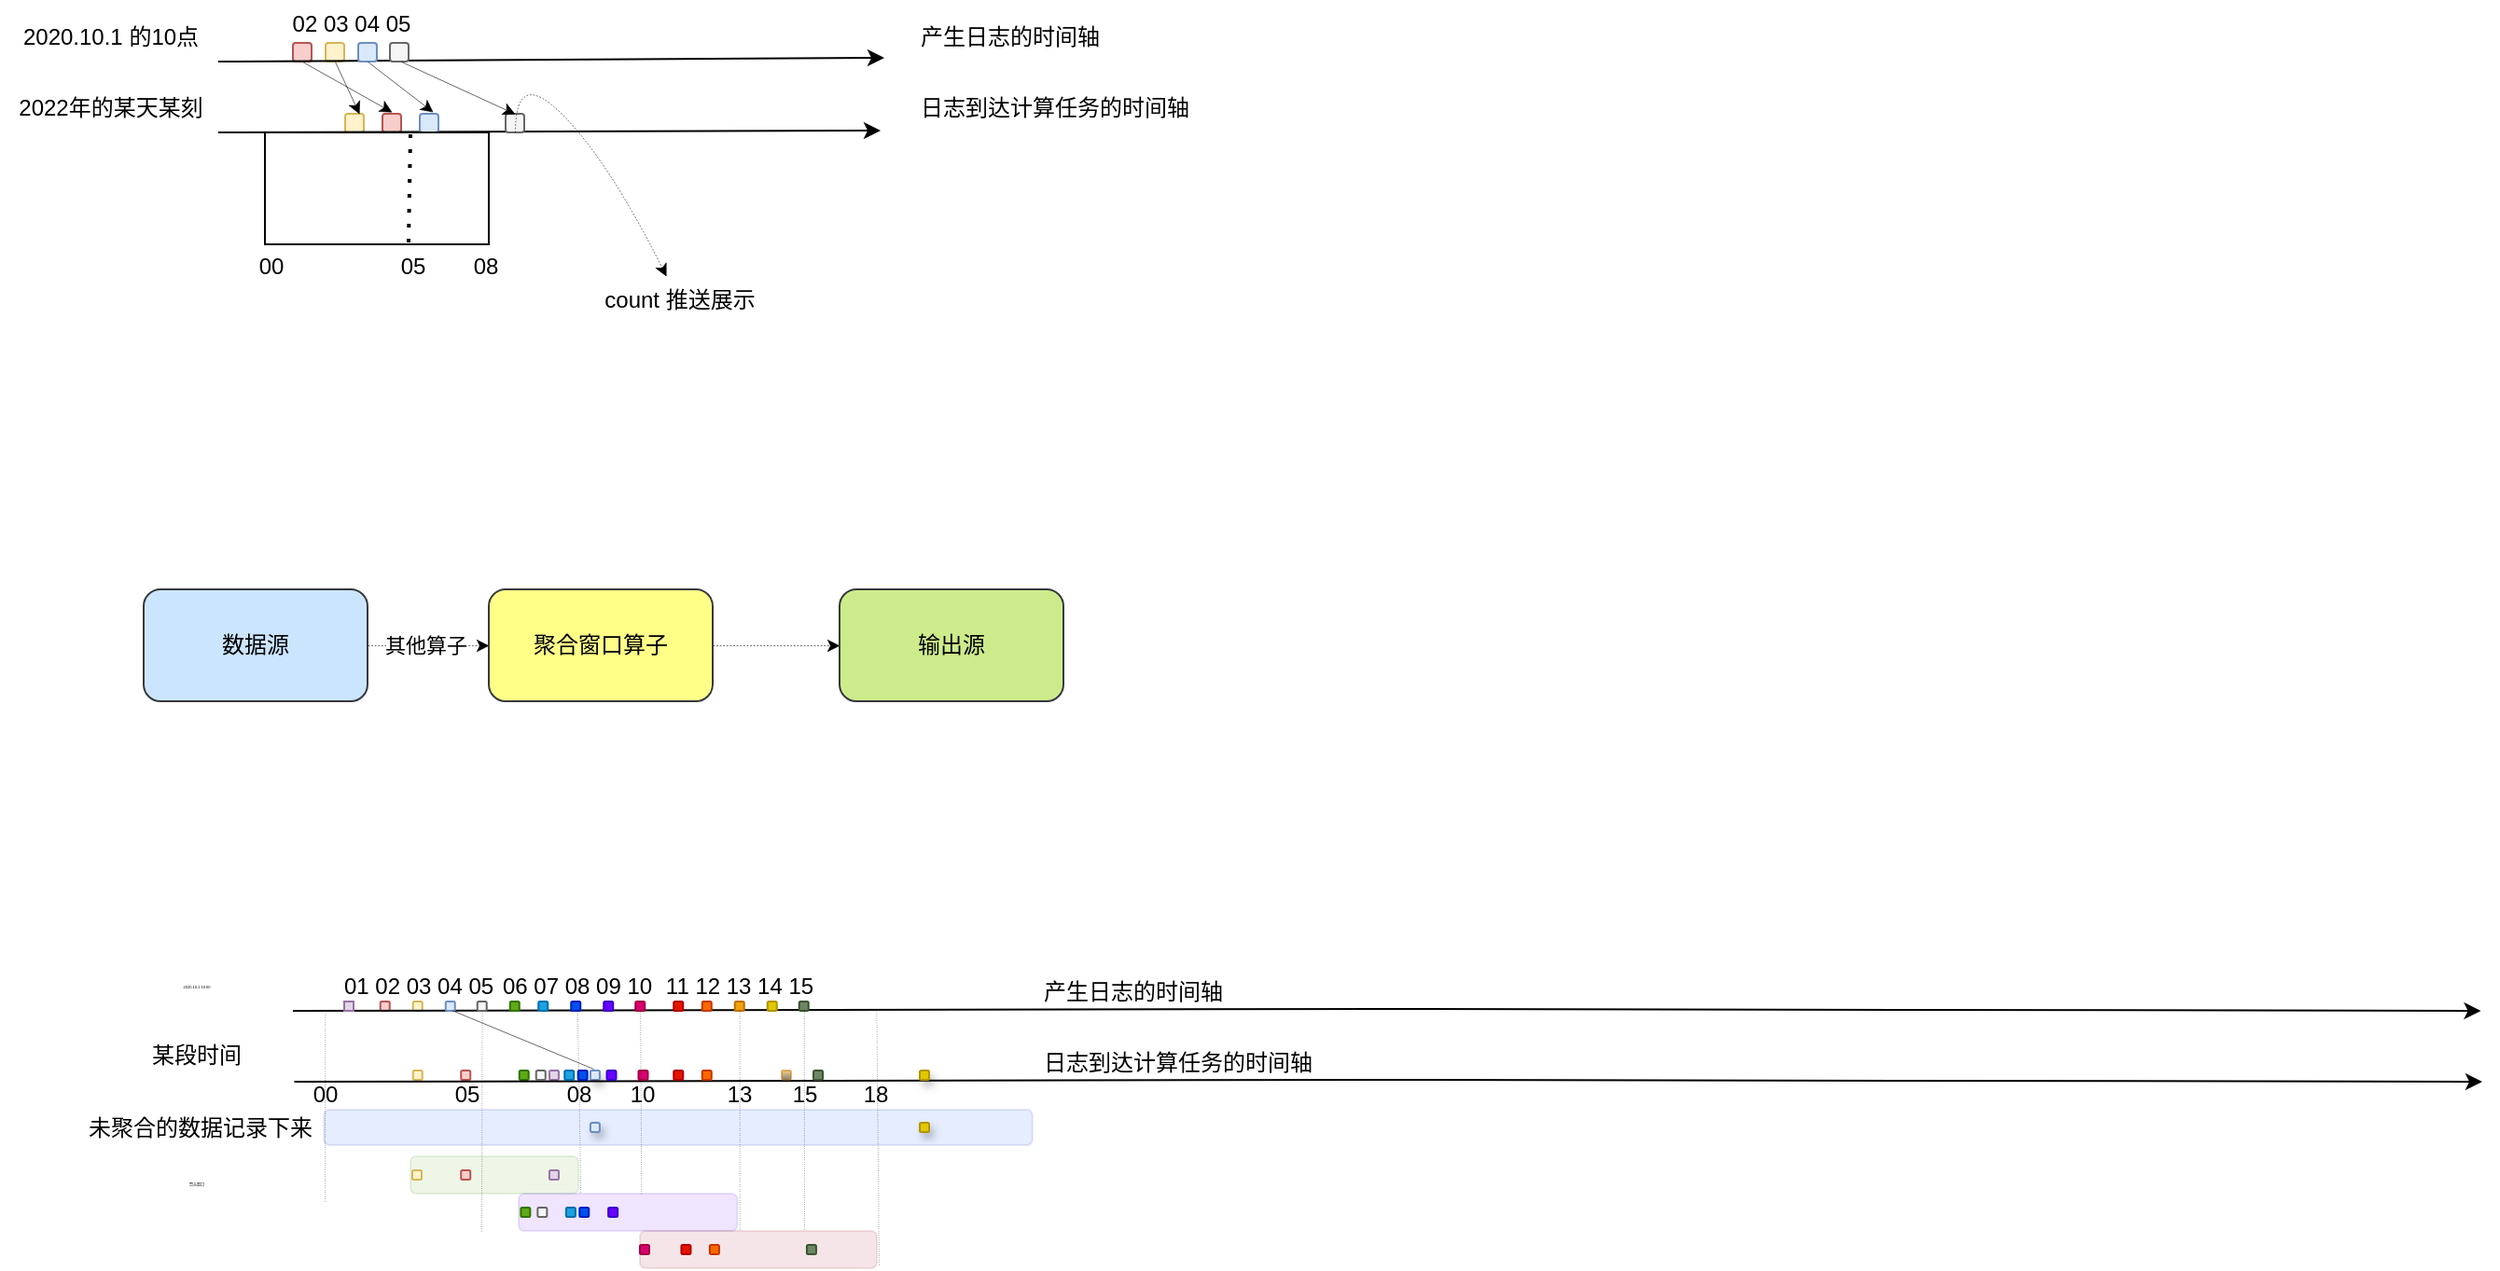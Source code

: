 <mxfile version="20.4.0" type="github">
  <diagram id="sPJugvbC0ONJ9PqJ7Bom" name="第 1 页">
    <mxGraphModel dx="764" dy="430" grid="0" gridSize="10" guides="1" tooltips="1" connect="1" arrows="1" fold="1" page="1" pageScale="1" pageWidth="827" pageHeight="1169" math="0" shadow="0">
      <root>
        <mxCell id="0" />
        <mxCell id="1" parent="0" />
        <mxCell id="6XPgIttAEbWycJ4cvZvO-1" value="" style="rounded=1;whiteSpace=wrap;html=1;fillColor=#f8cecc;strokeColor=#b85450;" parent="1" vertex="1">
          <mxGeometry x="175" y="298" width="10" height="10" as="geometry" />
        </mxCell>
        <mxCell id="6XPgIttAEbWycJ4cvZvO-5" value="" style="rounded=1;whiteSpace=wrap;html=1;fillColor=#fff2cc;strokeColor=#d6b656;" parent="1" vertex="1">
          <mxGeometry x="192.5" y="298" width="10" height="10" as="geometry" />
        </mxCell>
        <mxCell id="6XPgIttAEbWycJ4cvZvO-9" value="" style="endArrow=classic;html=1;rounded=0;strokeWidth=1;" parent="1" edge="1">
          <mxGeometry width="50" height="50" relative="1" as="geometry">
            <mxPoint x="135" y="308" as="sourcePoint" />
            <mxPoint x="492" y="306" as="targetPoint" />
          </mxGeometry>
        </mxCell>
        <mxCell id="6XPgIttAEbWycJ4cvZvO-10" value="" style="rounded=1;whiteSpace=wrap;html=1;fillColor=#f8cecc;strokeColor=#b85450;" parent="1" vertex="1">
          <mxGeometry x="223" y="336" width="10" height="10" as="geometry" />
        </mxCell>
        <mxCell id="6XPgIttAEbWycJ4cvZvO-11" value="" style="rounded=1;whiteSpace=wrap;html=1;fillColor=#fff2cc;strokeColor=#d6b656;" parent="1" vertex="1">
          <mxGeometry x="203" y="336" width="10" height="10" as="geometry" />
        </mxCell>
        <mxCell id="6XPgIttAEbWycJ4cvZvO-12" value="" style="endArrow=classic;html=1;rounded=0;strokeWidth=1;" parent="1" edge="1">
          <mxGeometry width="50" height="50" relative="1" as="geometry">
            <mxPoint x="135" y="346" as="sourcePoint" />
            <mxPoint x="490" y="345" as="targetPoint" />
          </mxGeometry>
        </mxCell>
        <mxCell id="6XPgIttAEbWycJ4cvZvO-15" value="" style="rounded=1;whiteSpace=wrap;html=1;fillColor=#dae8fc;strokeColor=#6c8ebf;" parent="1" vertex="1">
          <mxGeometry x="210" y="298" width="10" height="10" as="geometry" />
        </mxCell>
        <mxCell id="6XPgIttAEbWycJ4cvZvO-16" value="" style="rounded=1;whiteSpace=wrap;html=1;fillColor=#dae8fc;strokeColor=#6c8ebf;" parent="1" vertex="1">
          <mxGeometry x="243" y="336" width="10" height="10" as="geometry" />
        </mxCell>
        <mxCell id="6XPgIttAEbWycJ4cvZvO-17" value="" style="endArrow=classic;html=1;rounded=1;strokeWidth=0.3;exitX=0.5;exitY=1;exitDx=0;exitDy=0;" parent="1" source="6XPgIttAEbWycJ4cvZvO-1" edge="1">
          <mxGeometry width="50" height="50" relative="1" as="geometry">
            <mxPoint x="253" y="360" as="sourcePoint" />
            <mxPoint x="228" y="335" as="targetPoint" />
          </mxGeometry>
        </mxCell>
        <mxCell id="6XPgIttAEbWycJ4cvZvO-18" value="" style="rounded=1;whiteSpace=wrap;html=1;fillColor=#f5f5f5;strokeColor=#666666;fontColor=#333333;" parent="1" vertex="1">
          <mxGeometry x="227" y="298" width="10" height="10" as="geometry" />
        </mxCell>
        <mxCell id="6XPgIttAEbWycJ4cvZvO-19" value="" style="rounded=1;whiteSpace=wrap;html=1;fillColor=#f5f5f5;strokeColor=#666666;fontColor=#333333;" parent="1" vertex="1">
          <mxGeometry x="289" y="336" width="10" height="10" as="geometry" />
        </mxCell>
        <mxCell id="6XPgIttAEbWycJ4cvZvO-20" value="02 03 04 05" style="text;html=1;align=center;verticalAlign=middle;resizable=0;points=[];autosize=1;strokeColor=none;fillColor=none;" parent="1" vertex="1">
          <mxGeometry x="165" y="275" width="81" height="26" as="geometry" />
        </mxCell>
        <mxCell id="6XPgIttAEbWycJ4cvZvO-21" value="产生日志的时间轴" style="text;html=1;align=center;verticalAlign=middle;resizable=0;points=[];autosize=1;strokeColor=none;fillColor=none;" parent="1" vertex="1">
          <mxGeometry x="502" y="282" width="114" height="26" as="geometry" />
        </mxCell>
        <mxCell id="6XPgIttAEbWycJ4cvZvO-22" value="日志到达计算任务的时间轴" style="text;html=1;align=center;verticalAlign=middle;resizable=0;points=[];autosize=1;strokeColor=none;fillColor=none;" parent="1" vertex="1">
          <mxGeometry x="502" y="320" width="162" height="26" as="geometry" />
        </mxCell>
        <mxCell id="6XPgIttAEbWycJ4cvZvO-24" value="" style="endArrow=classic;html=1;rounded=1;strokeWidth=0.3;exitX=0.5;exitY=1;exitDx=0;exitDy=0;entryX=0.75;entryY=0;entryDx=0;entryDy=0;" parent="1" source="6XPgIttAEbWycJ4cvZvO-5" target="6XPgIttAEbWycJ4cvZvO-11" edge="1">
          <mxGeometry width="50" height="50" relative="1" as="geometry">
            <mxPoint x="190" y="318" as="sourcePoint" />
            <mxPoint x="209" y="334" as="targetPoint" />
          </mxGeometry>
        </mxCell>
        <mxCell id="6XPgIttAEbWycJ4cvZvO-25" value="" style="endArrow=classic;html=1;rounded=1;strokeWidth=0.3;exitX=0.5;exitY=1;exitDx=0;exitDy=0;" parent="1" edge="1">
          <mxGeometry width="50" height="50" relative="1" as="geometry">
            <mxPoint x="215" y="308" as="sourcePoint" />
            <mxPoint x="250" y="335" as="targetPoint" />
          </mxGeometry>
        </mxCell>
        <mxCell id="6XPgIttAEbWycJ4cvZvO-26" value="" style="endArrow=classic;html=1;rounded=1;strokeWidth=0.3;exitX=0.5;exitY=1;exitDx=0;exitDy=0;entryX=0.5;entryY=0;entryDx=0;entryDy=0;" parent="1" target="6XPgIttAEbWycJ4cvZvO-19" edge="1">
          <mxGeometry width="50" height="50" relative="1" as="geometry">
            <mxPoint x="233" y="308" as="sourcePoint" />
            <mxPoint x="293.5" y="334" as="targetPoint" />
          </mxGeometry>
        </mxCell>
        <mxCell id="6XPgIttAEbWycJ4cvZvO-29" value="" style="rounded=0;whiteSpace=wrap;html=1;" parent="1" vertex="1">
          <mxGeometry x="160" y="346" width="120" height="60" as="geometry" />
        </mxCell>
        <mxCell id="6XPgIttAEbWycJ4cvZvO-31" value="" style="endArrow=none;dashed=1;html=1;dashPattern=1 3;strokeWidth=2;rounded=1;" parent="1" edge="1">
          <mxGeometry width="50" height="50" relative="1" as="geometry">
            <mxPoint x="237" y="405" as="sourcePoint" />
            <mxPoint x="238" y="347" as="targetPoint" />
          </mxGeometry>
        </mxCell>
        <mxCell id="6XPgIttAEbWycJ4cvZvO-32" value="00" style="text;html=1;align=center;verticalAlign=middle;resizable=0;points=[];autosize=1;strokeColor=none;fillColor=none;" parent="1" vertex="1">
          <mxGeometry x="147" y="405" width="31" height="26" as="geometry" />
        </mxCell>
        <mxCell id="6XPgIttAEbWycJ4cvZvO-33" value="08" style="text;html=1;align=center;verticalAlign=middle;resizable=0;points=[];autosize=1;strokeColor=none;fillColor=none;" parent="1" vertex="1">
          <mxGeometry x="262" y="405" width="31" height="26" as="geometry" />
        </mxCell>
        <mxCell id="6XPgIttAEbWycJ4cvZvO-34" value="" style="curved=1;endArrow=classic;html=1;rounded=1;dashed=1;strokeWidth=0.3;exitX=0.5;exitY=1;exitDx=0;exitDy=0;" parent="1" source="6XPgIttAEbWycJ4cvZvO-19" target="6XPgIttAEbWycJ4cvZvO-35" edge="1">
          <mxGeometry width="50" height="50" relative="1" as="geometry">
            <mxPoint x="344" y="311" as="sourcePoint" />
            <mxPoint x="368" y="471" as="targetPoint" />
            <Array as="points">
              <mxPoint x="294" y="311" />
              <mxPoint x="344" y="361" />
            </Array>
          </mxGeometry>
        </mxCell>
        <mxCell id="6XPgIttAEbWycJ4cvZvO-35" value="count 推送展示" style="text;html=1;align=center;verticalAlign=middle;resizable=0;points=[];autosize=1;strokeColor=none;fillColor=none;" parent="1" vertex="1">
          <mxGeometry x="332" y="423" width="99" height="26" as="geometry" />
        </mxCell>
        <mxCell id="6XPgIttAEbWycJ4cvZvO-36" value="05" style="text;html=1;align=center;verticalAlign=middle;resizable=0;points=[];autosize=1;strokeColor=none;fillColor=none;" parent="1" vertex="1">
          <mxGeometry x="223" y="405" width="31" height="26" as="geometry" />
        </mxCell>
        <mxCell id="6XPgIttAEbWycJ4cvZvO-37" value="2020.10.1 的10点" style="text;html=1;align=center;verticalAlign=middle;resizable=0;points=[];autosize=1;strokeColor=none;fillColor=none;" parent="1" vertex="1">
          <mxGeometry x="21" y="282" width="112" height="26" as="geometry" />
        </mxCell>
        <mxCell id="6XPgIttAEbWycJ4cvZvO-38" value="2022年的某天某刻" style="text;html=1;align=center;verticalAlign=middle;resizable=0;points=[];autosize=1;strokeColor=none;fillColor=none;" parent="1" vertex="1">
          <mxGeometry x="18.5" y="320" width="117" height="26" as="geometry" />
        </mxCell>
        <mxCell id="6XPgIttAEbWycJ4cvZvO-42" value="" style="edgeStyle=orthogonalEdgeStyle;rounded=1;orthogonalLoop=1;jettySize=auto;html=1;dashed=1;strokeWidth=0.3;" parent="1" source="6XPgIttAEbWycJ4cvZvO-39" target="6XPgIttAEbWycJ4cvZvO-40" edge="1">
          <mxGeometry relative="1" as="geometry" />
        </mxCell>
        <mxCell id="6XPgIttAEbWycJ4cvZvO-44" value="其他算子" style="edgeLabel;html=1;align=center;verticalAlign=middle;resizable=0;points=[];" parent="6XPgIttAEbWycJ4cvZvO-42" vertex="1" connectable="0">
          <mxGeometry x="-0.064" relative="1" as="geometry">
            <mxPoint as="offset" />
          </mxGeometry>
        </mxCell>
        <mxCell id="6XPgIttAEbWycJ4cvZvO-39" value="数据源" style="rounded=1;whiteSpace=wrap;html=1;fillColor=#cce5ff;strokeColor=#36393d;" parent="1" vertex="1">
          <mxGeometry x="95" y="591" width="120" height="60" as="geometry" />
        </mxCell>
        <mxCell id="6XPgIttAEbWycJ4cvZvO-43" value="" style="edgeStyle=orthogonalEdgeStyle;rounded=1;orthogonalLoop=1;jettySize=auto;html=1;dashed=1;strokeWidth=0.3;" parent="1" source="6XPgIttAEbWycJ4cvZvO-40" target="6XPgIttAEbWycJ4cvZvO-41" edge="1">
          <mxGeometry relative="1" as="geometry" />
        </mxCell>
        <mxCell id="6XPgIttAEbWycJ4cvZvO-40" value="聚合窗口算子" style="rounded=1;whiteSpace=wrap;html=1;fillColor=#ffff88;strokeColor=#36393d;" parent="1" vertex="1">
          <mxGeometry x="280" y="591" width="120" height="60" as="geometry" />
        </mxCell>
        <mxCell id="6XPgIttAEbWycJ4cvZvO-41" value="输出源" style="rounded=1;whiteSpace=wrap;html=1;fillColor=#cdeb8b;strokeColor=#36393d;" parent="1" vertex="1">
          <mxGeometry x="468" y="591" width="120" height="60" as="geometry" />
        </mxCell>
        <mxCell id="oD4sQb2ByNEXu4j8s0dV-1" value="" style="rounded=1;whiteSpace=wrap;html=1;fillColor=#f8cecc;strokeColor=#b85450;" vertex="1" parent="1">
          <mxGeometry x="221.87" y="812" width="5" height="5" as="geometry" />
        </mxCell>
        <mxCell id="oD4sQb2ByNEXu4j8s0dV-2" value="" style="rounded=1;whiteSpace=wrap;html=1;fillColor=#fff2cc;strokeColor=#d6b656;" vertex="1" parent="1">
          <mxGeometry x="239.37" y="812" width="5" height="5" as="geometry" />
        </mxCell>
        <mxCell id="oD4sQb2ByNEXu4j8s0dV-3" value="" style="endArrow=classic;html=1;rounded=0;strokeWidth=1;" edge="1" parent="1">
          <mxGeometry width="50" height="50" relative="1" as="geometry">
            <mxPoint x="175" y="817" as="sourcePoint" />
            <mxPoint x="1347.75" y="817" as="targetPoint" />
            <Array as="points">
              <mxPoint x="761" y="816" />
            </Array>
          </mxGeometry>
        </mxCell>
        <mxCell id="oD4sQb2ByNEXu4j8s0dV-4" value="" style="rounded=1;whiteSpace=wrap;html=1;fillColor=#f8cecc;strokeColor=#b85450;" vertex="1" parent="1">
          <mxGeometry x="265.12" y="849" width="5" height="5" as="geometry" />
        </mxCell>
        <mxCell id="oD4sQb2ByNEXu4j8s0dV-5" value="" style="rounded=1;whiteSpace=wrap;html=1;fillColor=#fff2cc;strokeColor=#d6b656;" vertex="1" parent="1">
          <mxGeometry x="239.37" y="849" width="5" height="5" as="geometry" />
        </mxCell>
        <mxCell id="oD4sQb2ByNEXu4j8s0dV-7" value="" style="rounded=1;whiteSpace=wrap;html=1;fillColor=#dae8fc;strokeColor=#6c8ebf;" vertex="1" parent="1">
          <mxGeometry x="256.87" y="812" width="5" height="5" as="geometry" />
        </mxCell>
        <mxCell id="oD4sQb2ByNEXu4j8s0dV-8" value="" style="rounded=1;whiteSpace=wrap;html=1;fillColor=#60a917;fontColor=#ffffff;strokeColor=#2D7600;" vertex="1" parent="1">
          <mxGeometry x="296.37" y="849" width="5" height="5" as="geometry" />
        </mxCell>
        <mxCell id="oD4sQb2ByNEXu4j8s0dV-10" value="" style="rounded=1;whiteSpace=wrap;html=1;fillColor=#f5f5f5;strokeColor=#666666;fontColor=#333333;" vertex="1" parent="1">
          <mxGeometry x="273.87" y="812" width="5" height="5" as="geometry" />
        </mxCell>
        <mxCell id="oD4sQb2ByNEXu4j8s0dV-11" value="" style="rounded=1;whiteSpace=wrap;html=1;fillColor=#dae8fc;strokeColor=#6c8ebf;sketch=0;shadow=1;glass=0;" vertex="1" parent="1">
          <mxGeometry x="334.46" y="849" width="5" height="5" as="geometry" />
        </mxCell>
        <mxCell id="oD4sQb2ByNEXu4j8s0dV-12" value="01 02 03 04 05" style="text;html=1;align=center;verticalAlign=middle;resizable=0;points=[];autosize=1;strokeColor=none;fillColor=none;" vertex="1" parent="1">
          <mxGeometry x="192.5" y="791" width="98" height="26" as="geometry" />
        </mxCell>
        <mxCell id="oD4sQb2ByNEXu4j8s0dV-20" value="00" style="text;html=1;align=center;verticalAlign=middle;resizable=0;points=[];autosize=1;strokeColor=none;fillColor=none;" vertex="1" parent="1">
          <mxGeometry x="176.5" y="849" width="31" height="26" as="geometry" />
        </mxCell>
        <mxCell id="oD4sQb2ByNEXu4j8s0dV-21" value="08" style="text;html=1;align=center;verticalAlign=middle;resizable=0;points=[];autosize=1;strokeColor=none;fillColor=none;" vertex="1" parent="1">
          <mxGeometry x="312.25" y="849" width="31" height="26" as="geometry" />
        </mxCell>
        <mxCell id="oD4sQb2ByNEXu4j8s0dV-24" value="05" style="text;html=1;align=center;verticalAlign=middle;resizable=0;points=[];autosize=1;strokeColor=none;fillColor=none;" vertex="1" parent="1">
          <mxGeometry x="252.12" y="849" width="31" height="26" as="geometry" />
        </mxCell>
        <mxCell id="oD4sQb2ByNEXu4j8s0dV-25" value="&lt;font style=&quot;line-height: 0.8; font-size: 2px;&quot;&gt;2020.10.1 10:00&lt;/font&gt;" style="text;html=1;align=center;verticalAlign=middle;resizable=0;points=[];autosize=1;strokeColor=none;fillColor=none;fontSize=2;" vertex="1" parent="1">
          <mxGeometry x="70" y="791" width="105" height="26" as="geometry" />
        </mxCell>
        <mxCell id="oD4sQb2ByNEXu4j8s0dV-26" value="某段时间" style="text;html=1;align=center;verticalAlign=middle;resizable=0;points=[];autosize=1;strokeColor=none;fillColor=none;" vertex="1" parent="1">
          <mxGeometry x="89.5" y="828" width="66" height="26" as="geometry" />
        </mxCell>
        <mxCell id="oD4sQb2ByNEXu4j8s0dV-33" value="" style="rounded=1;whiteSpace=wrap;html=1;fillColor=#e1d5e7;strokeColor=#9673a6;arcSize=0;" vertex="1" parent="1">
          <mxGeometry x="202.5" y="812" width="5" height="5" as="geometry" />
        </mxCell>
        <mxCell id="oD4sQb2ByNEXu4j8s0dV-34" value="" style="rounded=1;whiteSpace=wrap;html=1;fillColor=#e1d5e7;strokeColor=#9673a6;" vertex="1" parent="1">
          <mxGeometry x="312.49" y="849" width="5" height="5" as="geometry" />
        </mxCell>
        <mxCell id="oD4sQb2ByNEXu4j8s0dV-50" value="" style="rounded=1;whiteSpace=wrap;html=1;fillColor=#1ba1e2;strokeColor=#006EAF;fontColor=#ffffff;" vertex="1" parent="1">
          <mxGeometry x="306.62" y="812" width="5" height="5" as="geometry" />
        </mxCell>
        <mxCell id="oD4sQb2ByNEXu4j8s0dV-51" value="" style="rounded=1;whiteSpace=wrap;html=1;fillColor=#0050ef;strokeColor=#001DBC;fontColor=#ffffff;" vertex="1" parent="1">
          <mxGeometry x="324.12" y="812" width="5" height="5" as="geometry" />
        </mxCell>
        <mxCell id="oD4sQb2ByNEXu4j8s0dV-52" value="" style="rounded=1;whiteSpace=wrap;html=1;fillColor=#6a00ff;strokeColor=#3700CC;fontColor=#ffffff;" vertex="1" parent="1">
          <mxGeometry x="341.62" y="812" width="5" height="5" as="geometry" />
        </mxCell>
        <mxCell id="oD4sQb2ByNEXu4j8s0dV-53" value="" style="rounded=1;whiteSpace=wrap;html=1;fillColor=#d80073;strokeColor=#A50040;fontColor=#ffffff;" vertex="1" parent="1">
          <mxGeometry x="358.62" y="812" width="5" height="5" as="geometry" />
        </mxCell>
        <mxCell id="oD4sQb2ByNEXu4j8s0dV-54" value="06 07 08 09 10" style="text;html=1;align=center;verticalAlign=middle;resizable=0;points=[];autosize=1;strokeColor=none;fillColor=none;" vertex="1" parent="1">
          <mxGeometry x="277.62" y="791" width="98" height="26" as="geometry" />
        </mxCell>
        <mxCell id="oD4sQb2ByNEXu4j8s0dV-55" value="" style="rounded=1;whiteSpace=wrap;html=1;fillColor=#60a917;strokeColor=#2D7600;fontColor=#ffffff;" vertex="1" parent="1">
          <mxGeometry x="291.37" y="812" width="5" height="5" as="geometry" />
        </mxCell>
        <mxCell id="oD4sQb2ByNEXu4j8s0dV-56" value="" style="rounded=1;whiteSpace=wrap;html=1;fillColor=#fa6800;strokeColor=#C73500;fontColor=#000000;" vertex="1" parent="1">
          <mxGeometry x="394.37" y="812" width="5" height="5" as="geometry" />
        </mxCell>
        <mxCell id="oD4sQb2ByNEXu4j8s0dV-57" value="" style="rounded=1;whiteSpace=wrap;html=1;fillColor=#f0a30a;strokeColor=#BD7000;fontColor=#000000;" vertex="1" parent="1">
          <mxGeometry x="411.87" y="812" width="5" height="5" as="geometry" />
        </mxCell>
        <mxCell id="oD4sQb2ByNEXu4j8s0dV-58" value="" style="rounded=1;whiteSpace=wrap;html=1;fillColor=#e3c800;strokeColor=#B09500;fontColor=#000000;" vertex="1" parent="1">
          <mxGeometry x="429.37" y="812" width="5" height="5" as="geometry" />
        </mxCell>
        <mxCell id="oD4sQb2ByNEXu4j8s0dV-59" value="" style="rounded=1;whiteSpace=wrap;html=1;fillColor=#6d8764;strokeColor=#3A5431;fontColor=#ffffff;" vertex="1" parent="1">
          <mxGeometry x="446.37" y="812" width="5" height="5" as="geometry" />
        </mxCell>
        <mxCell id="oD4sQb2ByNEXu4j8s0dV-60" value="11 12 13 14 15" style="text;html=1;align=center;verticalAlign=middle;resizable=0;points=[];autosize=1;strokeColor=none;fillColor=none;" vertex="1" parent="1">
          <mxGeometry x="365.25" y="791" width="97" height="26" as="geometry" />
        </mxCell>
        <mxCell id="oD4sQb2ByNEXu4j8s0dV-61" value="" style="rounded=1;whiteSpace=wrap;html=1;fillColor=#e51400;strokeColor=#B20000;fontColor=#ffffff;" vertex="1" parent="1">
          <mxGeometry x="379.12" y="812" width="5" height="5" as="geometry" />
        </mxCell>
        <mxCell id="oD4sQb2ByNEXu4j8s0dV-72" value="10" style="text;html=1;align=center;verticalAlign=middle;resizable=0;points=[];autosize=1;strokeColor=none;fillColor=none;" vertex="1" parent="1">
          <mxGeometry x="346.62" y="849" width="31" height="26" as="geometry" />
        </mxCell>
        <mxCell id="oD4sQb2ByNEXu4j8s0dV-73" value="15" style="text;html=1;align=center;verticalAlign=middle;resizable=0;points=[];autosize=1;strokeColor=none;fillColor=none;" vertex="1" parent="1">
          <mxGeometry x="433" y="849" width="31" height="26" as="geometry" />
        </mxCell>
        <mxCell id="oD4sQb2ByNEXu4j8s0dV-74" value="18" style="text;html=1;align=center;verticalAlign=middle;resizable=0;points=[];autosize=1;strokeColor=none;fillColor=none;" vertex="1" parent="1">
          <mxGeometry x="471" y="849" width="31" height="26" as="geometry" />
        </mxCell>
        <mxCell id="oD4sQb2ByNEXu4j8s0dV-85" value="" style="endArrow=classic;html=1;rounded=0;strokeWidth=1;" edge="1" parent="1">
          <mxGeometry width="50" height="50" relative="1" as="geometry">
            <mxPoint x="175.75" y="855" as="sourcePoint" />
            <mxPoint x="1348.5" y="855" as="targetPoint" />
            <Array as="points">
              <mxPoint x="761.75" y="854" />
            </Array>
          </mxGeometry>
        </mxCell>
        <mxCell id="oD4sQb2ByNEXu4j8s0dV-94" value="13" style="text;html=1;align=center;verticalAlign=middle;resizable=0;points=[];autosize=1;strokeColor=none;fillColor=none;" vertex="1" parent="1">
          <mxGeometry x="398.87" y="849" width="31" height="26" as="geometry" />
        </mxCell>
        <mxCell id="oD4sQb2ByNEXu4j8s0dV-96" value="" style="rounded=1;whiteSpace=wrap;html=1;opacity=10;fillColor=#60a917;strokeColor=#2D7600;fontColor=#ffffff;" vertex="1" parent="1">
          <mxGeometry x="238" y="895" width="90" height="20" as="geometry" />
        </mxCell>
        <mxCell id="oD4sQb2ByNEXu4j8s0dV-97" value="" style="rounded=1;whiteSpace=wrap;html=1;opacity=10;fillColor=#6a00ff;strokeColor=#3700CC;fontColor=#ffffff;" vertex="1" parent="1">
          <mxGeometry x="296" y="915" width="117.21" height="20" as="geometry" />
        </mxCell>
        <mxCell id="oD4sQb2ByNEXu4j8s0dV-98" value="" style="rounded=1;whiteSpace=wrap;html=1;opacity=10;fillColor=#a20025;strokeColor=#6F0000;fontColor=#ffffff;" vertex="1" parent="1">
          <mxGeometry x="361" y="935" width="127" height="20" as="geometry" />
        </mxCell>
        <mxCell id="oD4sQb2ByNEXu4j8s0dV-109" value="" style="rounded=1;whiteSpace=wrap;html=1;fillColor=#1ba1e2;strokeColor=#006EAF;fontColor=#ffffff;" vertex="1" parent="1">
          <mxGeometry x="320.62" y="849" width="5" height="5" as="geometry" />
        </mxCell>
        <mxCell id="oD4sQb2ByNEXu4j8s0dV-110" value="" style="rounded=1;whiteSpace=wrap;html=1;fillColor=#0050ef;strokeColor=#001DBC;fontColor=#ffffff;" vertex="1" parent="1">
          <mxGeometry x="327.83" y="849" width="5" height="5" as="geometry" />
        </mxCell>
        <mxCell id="oD4sQb2ByNEXu4j8s0dV-111" value="" style="rounded=1;whiteSpace=wrap;html=1;fillColor=#6a00ff;strokeColor=#3700CC;fontColor=#ffffff;" vertex="1" parent="1">
          <mxGeometry x="343.25" y="849" width="5" height="5" as="geometry" />
        </mxCell>
        <mxCell id="oD4sQb2ByNEXu4j8s0dV-112" value="" style="rounded=1;whiteSpace=wrap;html=1;fillColor=#d80073;strokeColor=#A50040;fontColor=#ffffff;" vertex="1" parent="1">
          <mxGeometry x="360.25" y="849" width="5" height="5" as="geometry" />
        </mxCell>
        <mxCell id="oD4sQb2ByNEXu4j8s0dV-113" value="" style="rounded=1;whiteSpace=wrap;html=1;fillColor=#f5f5f5;fontColor=#333333;strokeColor=#666666;" vertex="1" parent="1">
          <mxGeometry x="305.37" y="849" width="5" height="5" as="geometry" />
        </mxCell>
        <mxCell id="oD4sQb2ByNEXu4j8s0dV-115" value="" style="rounded=1;whiteSpace=wrap;html=1;fillColor=#fa6800;strokeColor=#C73500;fontColor=#000000;" vertex="1" parent="1">
          <mxGeometry x="394.37" y="849" width="5" height="5" as="geometry" />
        </mxCell>
        <mxCell id="oD4sQb2ByNEXu4j8s0dV-118" value="" style="rounded=1;whiteSpace=wrap;html=1;fillColor=#6d8764;strokeColor=#3A5431;fontColor=#ffffff;" vertex="1" parent="1">
          <mxGeometry x="454" y="849" width="5" height="5" as="geometry" />
        </mxCell>
        <mxCell id="oD4sQb2ByNEXu4j8s0dV-119" value="" style="rounded=1;whiteSpace=wrap;html=1;fillColor=#e51400;strokeColor=#B20000;fontColor=#ffffff;" vertex="1" parent="1">
          <mxGeometry x="379.12" y="849" width="5" height="5" as="geometry" />
        </mxCell>
        <mxCell id="oD4sQb2ByNEXu4j8s0dV-120" value="" style="rounded=1;whiteSpace=wrap;html=1;fillColor=#e3c800;strokeColor=#B09500;fontColor=#000000;shadow=1;" vertex="1" parent="1">
          <mxGeometry x="511" y="849" width="5" height="5" as="geometry" />
        </mxCell>
        <mxCell id="oD4sQb2ByNEXu4j8s0dV-124" value="" style="endArrow=none;html=1;rounded=0;strokeWidth=0.3;exitX=0.69;exitY=0.984;exitDx=0;exitDy=0;exitPerimeter=0;" edge="1" parent="1" source="oD4sQb2ByNEXu4j8s0dV-12">
          <mxGeometry width="50" height="50" relative="1" as="geometry">
            <mxPoint x="223.62" y="817" as="sourcePoint" />
            <mxPoint x="336" y="848" as="targetPoint" />
          </mxGeometry>
        </mxCell>
        <mxCell id="oD4sQb2ByNEXu4j8s0dV-126" value="" style="endArrow=none;dashed=1;html=1;dashPattern=1 3;strokeWidth=0.3;rounded=0;entryX=0.855;entryY=0.984;entryDx=0;entryDy=0;entryPerimeter=0;" edge="1" parent="1" target="oD4sQb2ByNEXu4j8s0dV-12">
          <mxGeometry width="50" height="50" relative="1" as="geometry">
            <mxPoint x="276" y="935" as="sourcePoint" />
            <mxPoint x="277" y="818" as="targetPoint" />
          </mxGeometry>
        </mxCell>
        <mxCell id="oD4sQb2ByNEXu4j8s0dV-127" value="" style="endArrow=none;dashed=1;html=1;dashPattern=1 3;strokeWidth=0.3;rounded=0;entryX=0.855;entryY=0.984;entryDx=0;entryDy=0;entryPerimeter=0;" edge="1" parent="1">
          <mxGeometry width="50" height="50" relative="1" as="geometry">
            <mxPoint x="329" y="914" as="sourcePoint" />
            <mxPoint x="327.37" y="815.584" as="targetPoint" />
            <Array as="points">
              <mxPoint x="329" y="906" />
            </Array>
          </mxGeometry>
        </mxCell>
        <mxCell id="oD4sQb2ByNEXu4j8s0dV-128" value="" style="endArrow=none;dashed=1;html=1;dashPattern=1 3;strokeWidth=0.3;rounded=0;entryX=0.855;entryY=0.984;entryDx=0;entryDy=0;entryPerimeter=0;fontStyle=1;startArrow=none;exitX=0.56;exitY=-0.004;exitDx=0;exitDy=0;exitPerimeter=0;" edge="1" parent="1" source="oD4sQb2ByNEXu4j8s0dV-97">
          <mxGeometry width="50" height="50" relative="1" as="geometry">
            <mxPoint x="362" y="954" as="sourcePoint" />
            <mxPoint x="361.08" y="815.584" as="targetPoint" />
          </mxGeometry>
        </mxCell>
        <mxCell id="oD4sQb2ByNEXu4j8s0dV-129" value="" style="endArrow=none;dashed=1;html=1;dashPattern=1 3;strokeWidth=0.3;rounded=0;entryX=0.855;entryY=0.984;entryDx=0;entryDy=0;entryPerimeter=0;fontStyle=1;exitX=0.42;exitY=-0.045;exitDx=0;exitDy=0;exitPerimeter=0;" edge="1" parent="1" source="oD4sQb2ByNEXu4j8s0dV-98">
          <mxGeometry width="50" height="50" relative="1" as="geometry">
            <mxPoint x="413" y="1005" as="sourcePoint" />
            <mxPoint x="414.33" y="815.584" as="targetPoint" />
          </mxGeometry>
        </mxCell>
        <mxCell id="oD4sQb2ByNEXu4j8s0dV-130" value="" style="endArrow=none;dashed=1;html=1;dashPattern=1 3;strokeWidth=0.3;rounded=0;entryX=0.855;entryY=0.984;entryDx=0;entryDy=0;entryPerimeter=0;fontStyle=1" edge="1" parent="1">
          <mxGeometry width="50" height="50" relative="1" as="geometry">
            <mxPoint x="449" y="934" as="sourcePoint" />
            <mxPoint x="448.88" y="815.584" as="targetPoint" />
          </mxGeometry>
        </mxCell>
        <mxCell id="oD4sQb2ByNEXu4j8s0dV-131" value="" style="endArrow=none;dashed=1;html=1;dashPattern=1 3;strokeWidth=0.3;rounded=0;entryX=0.855;entryY=0.984;entryDx=0;entryDy=0;entryPerimeter=0;fontStyle=1" edge="1" parent="1">
          <mxGeometry width="50" height="50" relative="1" as="geometry">
            <mxPoint x="489" y="953" as="sourcePoint" />
            <mxPoint x="487.68" y="816.584" as="targetPoint" />
          </mxGeometry>
        </mxCell>
        <mxCell id="oD4sQb2ByNEXu4j8s0dV-136" value="" style="rounded=1;whiteSpace=wrap;html=1;fillColor=#f8cecc;strokeColor=#b85450;" vertex="1" parent="1">
          <mxGeometry x="265.12" y="902.5" width="5" height="5" as="geometry" />
        </mxCell>
        <mxCell id="oD4sQb2ByNEXu4j8s0dV-137" value="" style="rounded=1;whiteSpace=wrap;html=1;fillColor=#fff2cc;strokeColor=#d6b656;" vertex="1" parent="1">
          <mxGeometry x="239.0" y="902.5" width="5" height="5" as="geometry" />
        </mxCell>
        <mxCell id="oD4sQb2ByNEXu4j8s0dV-145" value="" style="rounded=1;whiteSpace=wrap;html=1;fillColor=#fa6800;strokeColor=#C73500;fontColor=#000000;" vertex="1" parent="1">
          <mxGeometry x="398.46" y="942.5" width="5" height="5" as="geometry" />
        </mxCell>
        <mxCell id="oD4sQb2ByNEXu4j8s0dV-148" value="" style="rounded=1;whiteSpace=wrap;html=1;fillColor=#6d8764;strokeColor=#3A5431;fontColor=#ffffff;" vertex="1" parent="1">
          <mxGeometry x="450.46" y="942.5" width="5" height="5" as="geometry" />
        </mxCell>
        <mxCell id="oD4sQb2ByNEXu4j8s0dV-149" value="" style="rounded=1;whiteSpace=wrap;html=1;fillColor=#e51400;strokeColor=#B20000;fontColor=#ffffff;" vertex="1" parent="1">
          <mxGeometry x="383.21" y="942.5" width="5" height="5" as="geometry" />
        </mxCell>
        <mxCell id="oD4sQb2ByNEXu4j8s0dV-153" value="" style="rounded=1;whiteSpace=wrap;html=1;shadow=0;glass=0;sketch=0;opacity=10;fillColor=#0050ef;strokeColor=#001DBC;fontColor=#ffffff;" vertex="1" parent="1">
          <mxGeometry x="191.63" y="870" width="379.75" height="19" as="geometry" />
        </mxCell>
        <mxCell id="oD4sQb2ByNEXu4j8s0dV-155" value="" style="rounded=1;whiteSpace=wrap;html=1;fillColor=#dae8fc;strokeColor=#6c8ebf;sketch=0;shadow=1;glass=0;arcSize=21;" vertex="1" parent="1">
          <mxGeometry x="334.46" y="877" width="5" height="5" as="geometry" />
        </mxCell>
        <mxCell id="oD4sQb2ByNEXu4j8s0dV-156" value="" style="rounded=1;whiteSpace=wrap;html=1;fillColor=#e3c800;strokeColor=#B09500;fontColor=#000000;shadow=1;" vertex="1" parent="1">
          <mxGeometry x="511" y="877" width="5" height="5" as="geometry" />
        </mxCell>
        <mxCell id="oD4sQb2ByNEXu4j8s0dV-157" value="" style="rounded=1;whiteSpace=wrap;html=1;fillColor=#f0a30a;strokeColor=#BD7000;fontColor=#000000;gradientColor=default;opacity=50;" vertex="1" parent="1">
          <mxGeometry x="437" y="849" width="5" height="5" as="geometry" />
        </mxCell>
        <mxCell id="oD4sQb2ByNEXu4j8s0dV-158" value="未聚合的数据记录下来" style="text;html=1;align=center;verticalAlign=middle;resizable=0;points=[];autosize=1;strokeColor=none;fillColor=none;" vertex="1" parent="1">
          <mxGeometry x="56" y="866.5" width="138" height="26" as="geometry" />
        </mxCell>
        <mxCell id="oD4sQb2ByNEXu4j8s0dV-159" value="产生日志的时间轴" style="text;html=1;align=center;verticalAlign=middle;resizable=0;points=[];autosize=1;strokeColor=none;fillColor=none;" vertex="1" parent="1">
          <mxGeometry x="568" y="794" width="114" height="26" as="geometry" />
        </mxCell>
        <mxCell id="oD4sQb2ByNEXu4j8s0dV-160" value="日志到达计算任务的时间轴" style="text;html=1;align=center;verticalAlign=middle;resizable=0;points=[];autosize=1;strokeColor=none;fillColor=none;" vertex="1" parent="1">
          <mxGeometry x="568" y="832" width="162" height="26" as="geometry" />
        </mxCell>
        <mxCell id="oD4sQb2ByNEXu4j8s0dV-161" value="聚合窗口" style="text;html=1;align=center;verticalAlign=middle;resizable=0;points=[];autosize=1;strokeColor=none;fillColor=none;fontSize=2;" vertex="1" parent="1">
          <mxGeometry x="89.5" y="896.5" width="66" height="26" as="geometry" />
        </mxCell>
        <mxCell id="oD4sQb2ByNEXu4j8s0dV-163" value="" style="endArrow=none;dashed=1;html=1;dashPattern=1 3;strokeWidth=0.3;rounded=0;entryX=0.855;entryY=0.984;entryDx=0;entryDy=0;entryPerimeter=0;" edge="1" parent="1">
          <mxGeometry width="50" height="50" relative="1" as="geometry">
            <mxPoint x="192" y="919" as="sourcePoint" />
            <mxPoint x="192.13" y="816.584" as="targetPoint" />
          </mxGeometry>
        </mxCell>
        <mxCell id="oD4sQb2ByNEXu4j8s0dV-178" value="" style="rounded=1;whiteSpace=wrap;html=1;fillColor=#d80073;strokeColor=#A50040;fontColor=#ffffff;" vertex="1" parent="1">
          <mxGeometry x="361" y="942.5" width="5" height="5" as="geometry" />
        </mxCell>
        <mxCell id="oD4sQb2ByNEXu4j8s0dV-191" value="" style="rounded=1;whiteSpace=wrap;html=1;fillColor=#60a917;fontColor=#ffffff;strokeColor=#2D7600;" vertex="1" parent="1">
          <mxGeometry x="297.18" y="922.5" width="5" height="5" as="geometry" />
        </mxCell>
        <mxCell id="oD4sQb2ByNEXu4j8s0dV-193" value="" style="rounded=1;whiteSpace=wrap;html=1;fillColor=#e1d5e7;strokeColor=#9673a6;" vertex="1" parent="1">
          <mxGeometry x="312.49" y="902.5" width="5" height="5" as="geometry" />
        </mxCell>
        <mxCell id="oD4sQb2ByNEXu4j8s0dV-194" value="" style="rounded=1;whiteSpace=wrap;html=1;fillColor=#1ba1e2;strokeColor=#006EAF;fontColor=#ffffff;" vertex="1" parent="1">
          <mxGeometry x="321.43" y="922.5" width="5" height="5" as="geometry" />
        </mxCell>
        <mxCell id="oD4sQb2ByNEXu4j8s0dV-195" value="" style="rounded=1;whiteSpace=wrap;html=1;fillColor=#0050ef;strokeColor=#001DBC;fontColor=#ffffff;" vertex="1" parent="1">
          <mxGeometry x="328.64" y="922.5" width="5" height="5" as="geometry" />
        </mxCell>
        <mxCell id="oD4sQb2ByNEXu4j8s0dV-196" value="" style="rounded=1;whiteSpace=wrap;html=1;fillColor=#6a00ff;strokeColor=#3700CC;fontColor=#ffffff;" vertex="1" parent="1">
          <mxGeometry x="344.06" y="922.5" width="5" height="5" as="geometry" />
        </mxCell>
        <mxCell id="oD4sQb2ByNEXu4j8s0dV-197" value="" style="rounded=1;whiteSpace=wrap;html=1;fillColor=#f5f5f5;fontColor=#333333;strokeColor=#666666;" vertex="1" parent="1">
          <mxGeometry x="306.18" y="922.5" width="5" height="5" as="geometry" />
        </mxCell>
      </root>
    </mxGraphModel>
  </diagram>
</mxfile>
